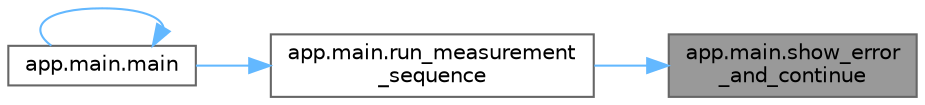 digraph "app.main.show_error_and_continue"
{
 // LATEX_PDF_SIZE
  bgcolor="transparent";
  edge [fontname=Helvetica,fontsize=10,labelfontname=Helvetica,labelfontsize=10];
  node [fontname=Helvetica,fontsize=10,shape=box,height=0.2,width=0.4];
  rankdir="RL";
  Node1 [id="Node000001",label="app.main.show_error\l_and_continue",height=0.2,width=0.4,color="gray40", fillcolor="grey60", style="filled", fontcolor="black",tooltip="Affiche un motif LED d'erreur pendant un temps donné puis remet l'indicateur en mode 'sequence_runnin..."];
  Node1 -> Node2 [id="edge1_Node000001_Node000002",dir="back",color="steelblue1",style="solid",tooltip=" "];
  Node2 [id="Node000002",label="app.main.run_measurement\l_sequence",height=0.2,width=0.4,color="grey40", fillcolor="white", style="filled",URL="$namespaceapp_1_1main.html#abde8d10de044e070eb5eab1e448cd558",tooltip="Exécute une séquence complète de mesures pour tous les canaux activés selon la configuration fournie."];
  Node2 -> Node3 [id="edge2_Node000002_Node000003",dir="back",color="steelblue1",style="solid",tooltip=" "];
  Node3 [id="Node000003",label="app.main.main",height=0.2,width=0.4,color="grey40", fillcolor="white", style="filled",URL="$namespaceapp_1_1main.html#a3e4dda2887e910e984519bea9a420dc2",tooltip="Point d'entrée principal du programme."];
  Node3 -> Node3 [id="edge3_Node000003_Node000003",dir="back",color="steelblue1",style="solid",tooltip=" "];
}
